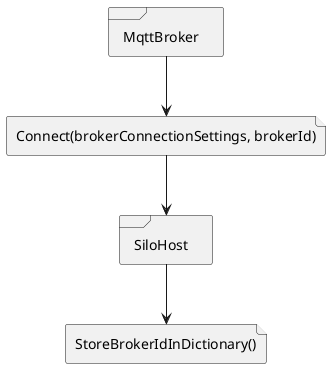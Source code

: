 @startuml

skinparam componentStyle uml2

file "Connect(brokerConnectionSettings, brokerId)" as ConnectPackage
file "StoreBrokerIdInDictionary()" as Dictionary

frame SiloHost {
}

frame "MqttBroker" as MqttBroker {
}

MqttBroker --> ConnectPackage
ConnectPackage --> SiloHost
SiloHost --> Dictionary

@enduml